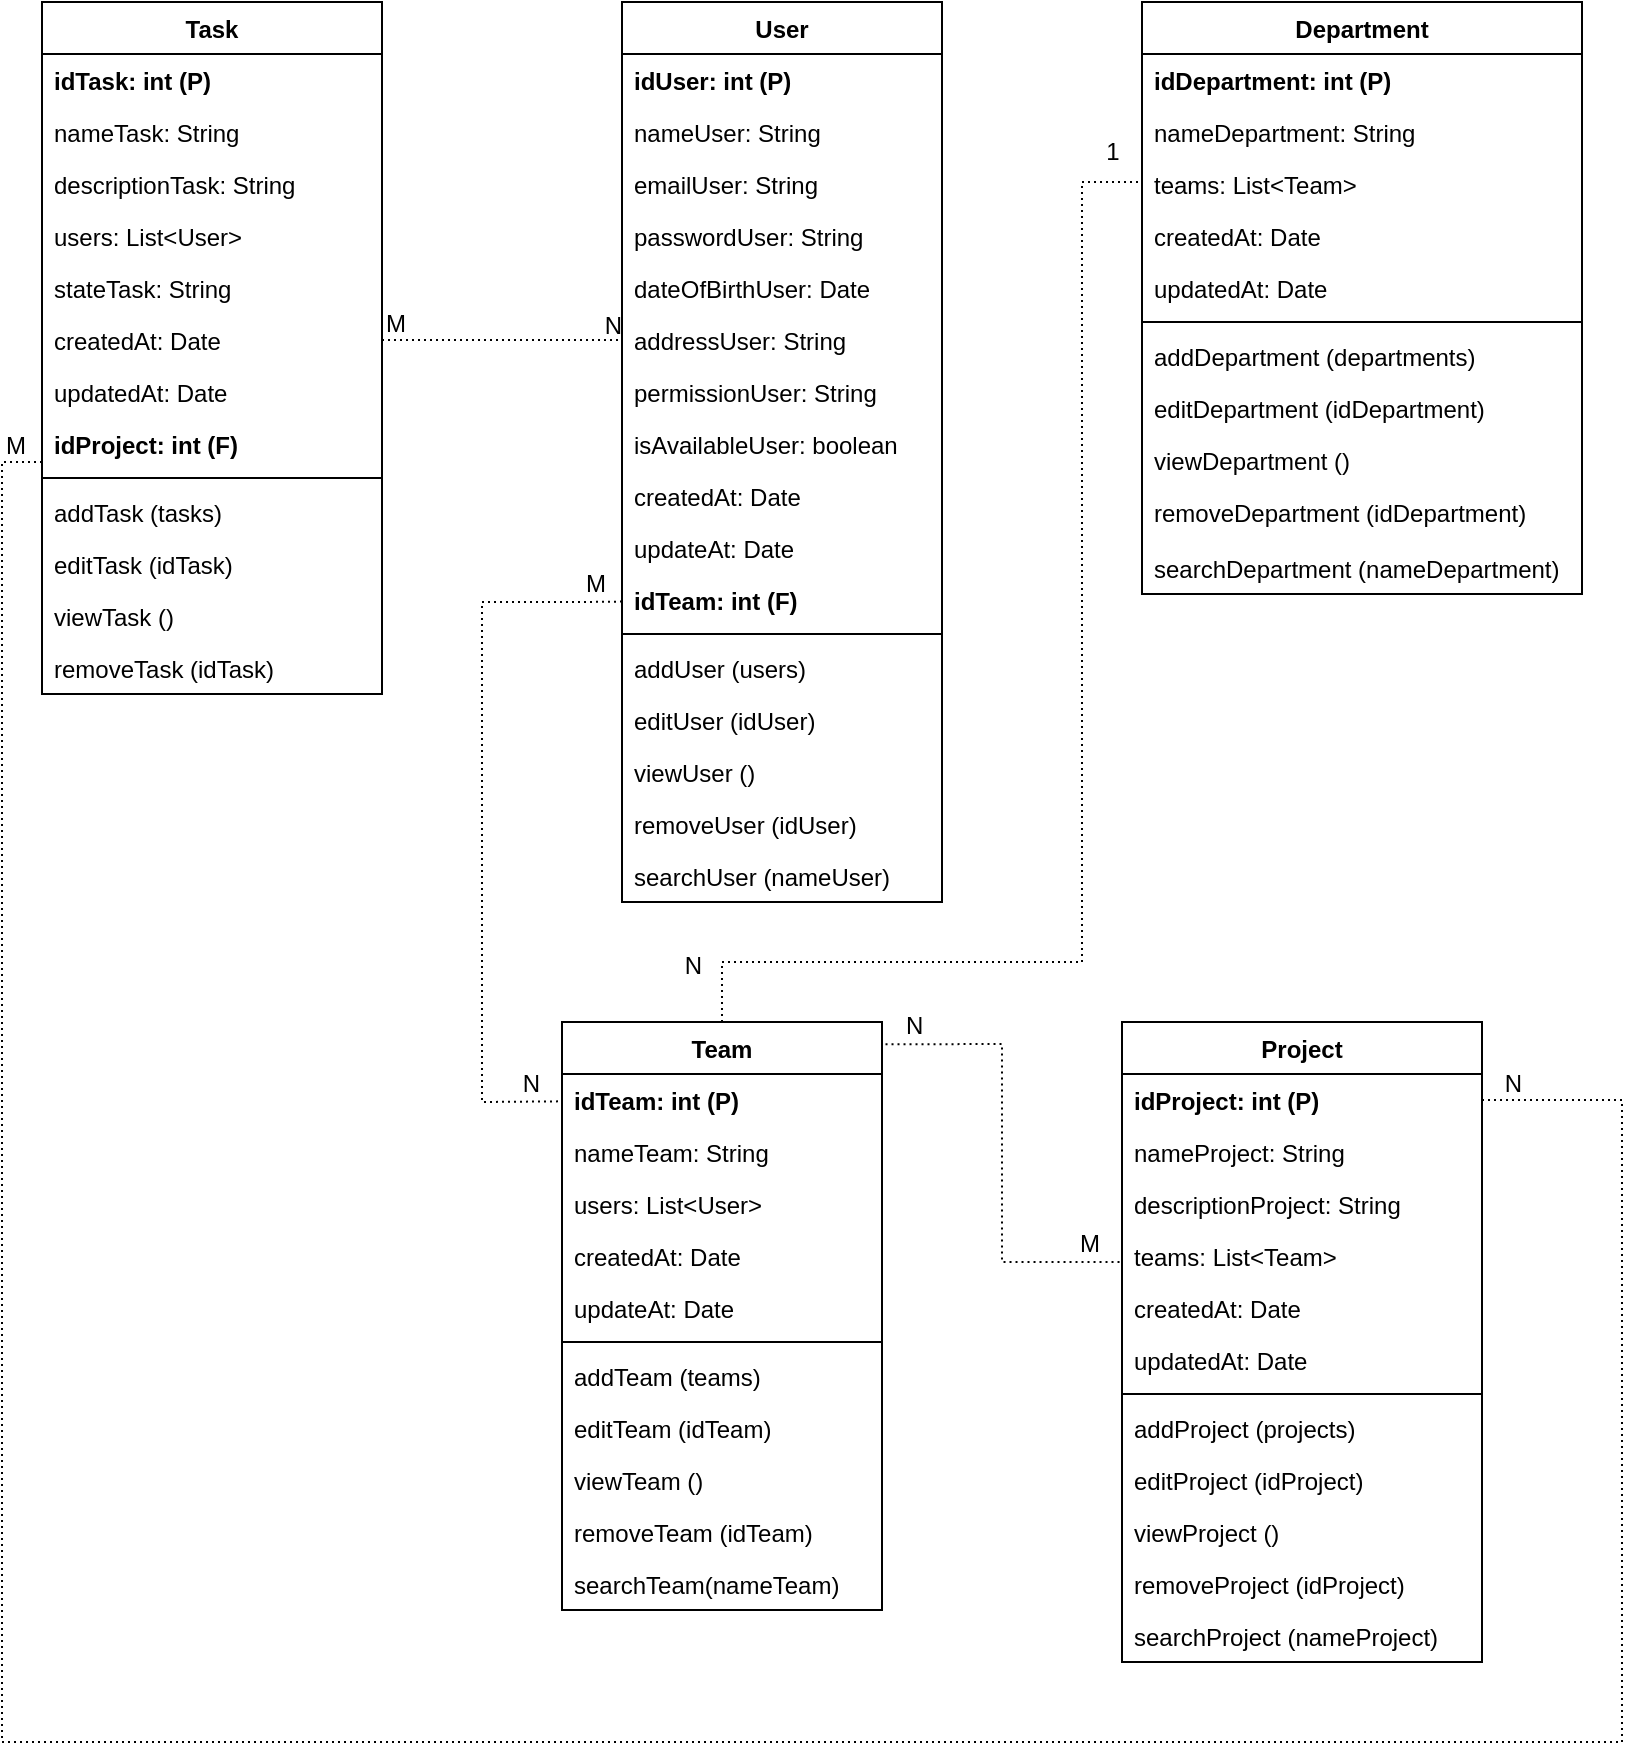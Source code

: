<mxfile version="20.6.0" type="github">
  <diagram id="CJ_vzGSdLQLVJVAroFi0" name="Page-1">
    <mxGraphModel dx="1354" dy="726" grid="1" gridSize="10" guides="1" tooltips="1" connect="1" arrows="1" fold="1" page="1" pageScale="1" pageWidth="850" pageHeight="1100" math="0" shadow="0">
      <root>
        <mxCell id="0" />
        <mxCell id="1" parent="0" />
        <mxCell id="tRV7yZB-hON7Hk8sMku1-1" value="User" style="swimlane;fontStyle=1;align=center;verticalAlign=top;childLayout=stackLayout;horizontal=1;startSize=26;horizontalStack=0;resizeParent=1;resizeParentMax=0;resizeLast=0;collapsible=1;marginBottom=0;" parent="1" vertex="1">
          <mxGeometry x="330" y="40" width="160" height="450" as="geometry">
            <mxRectangle x="300" y="360" width="70" height="30" as="alternateBounds" />
          </mxGeometry>
        </mxCell>
        <mxCell id="tRV7yZB-hON7Hk8sMku1-2" value="idUser: int (P)" style="text;strokeColor=none;fillColor=none;align=left;verticalAlign=top;spacingLeft=4;spacingRight=4;overflow=hidden;rotatable=0;points=[[0,0.5],[1,0.5]];portConstraint=eastwest;fontStyle=1" parent="tRV7yZB-hON7Hk8sMku1-1" vertex="1">
          <mxGeometry y="26" width="160" height="26" as="geometry" />
        </mxCell>
        <mxCell id="tRV7yZB-hON7Hk8sMku1-3" value="nameUser: String" style="text;strokeColor=none;fillColor=none;align=left;verticalAlign=top;spacingLeft=4;spacingRight=4;overflow=hidden;rotatable=0;points=[[0,0.5],[1,0.5]];portConstraint=eastwest;" parent="tRV7yZB-hON7Hk8sMku1-1" vertex="1">
          <mxGeometry y="52" width="160" height="26" as="geometry" />
        </mxCell>
        <mxCell id="tRV7yZB-hON7Hk8sMku1-4" value="emailUser: String" style="text;strokeColor=none;fillColor=none;align=left;verticalAlign=top;spacingLeft=4;spacingRight=4;overflow=hidden;rotatable=0;points=[[0,0.5],[1,0.5]];portConstraint=eastwest;" parent="tRV7yZB-hON7Hk8sMku1-1" vertex="1">
          <mxGeometry y="78" width="160" height="26" as="geometry" />
        </mxCell>
        <mxCell id="tRV7yZB-hON7Hk8sMku1-5" value="passwordUser: String" style="text;strokeColor=none;fillColor=none;align=left;verticalAlign=top;spacingLeft=4;spacingRight=4;overflow=hidden;rotatable=0;points=[[0,0.5],[1,0.5]];portConstraint=eastwest;" parent="tRV7yZB-hON7Hk8sMku1-1" vertex="1">
          <mxGeometry y="104" width="160" height="26" as="geometry" />
        </mxCell>
        <mxCell id="tRV7yZB-hON7Hk8sMku1-6" value="dateOfBirthUser: Date" style="text;strokeColor=none;fillColor=none;align=left;verticalAlign=top;spacingLeft=4;spacingRight=4;overflow=hidden;rotatable=0;points=[[0,0.5],[1,0.5]];portConstraint=eastwest;" parent="tRV7yZB-hON7Hk8sMku1-1" vertex="1">
          <mxGeometry y="130" width="160" height="26" as="geometry" />
        </mxCell>
        <mxCell id="tRV7yZB-hON7Hk8sMku1-7" value="addressUser: String" style="text;strokeColor=none;fillColor=none;align=left;verticalAlign=top;spacingLeft=4;spacingRight=4;overflow=hidden;rotatable=0;points=[[0,0.5],[1,0.5]];portConstraint=eastwest;" parent="tRV7yZB-hON7Hk8sMku1-1" vertex="1">
          <mxGeometry y="156" width="160" height="26" as="geometry" />
        </mxCell>
        <mxCell id="tRV7yZB-hON7Hk8sMku1-8" value="permissionUser: String" style="text;strokeColor=none;fillColor=none;align=left;verticalAlign=top;spacingLeft=4;spacingRight=4;overflow=hidden;rotatable=0;points=[[0,0.5],[1,0.5]];portConstraint=eastwest;" parent="tRV7yZB-hON7Hk8sMku1-1" vertex="1">
          <mxGeometry y="182" width="160" height="26" as="geometry" />
        </mxCell>
        <mxCell id="Hqnnb3Ocb3xU6ny9VOHv-12" value="isAvailableUser: boolean" style="text;strokeColor=none;fillColor=none;align=left;verticalAlign=top;spacingLeft=4;spacingRight=4;overflow=hidden;rotatable=0;points=[[0,0.5],[1,0.5]];portConstraint=eastwest;" vertex="1" parent="tRV7yZB-hON7Hk8sMku1-1">
          <mxGeometry y="208" width="160" height="26" as="geometry" />
        </mxCell>
        <mxCell id="tRV7yZB-hON7Hk8sMku1-9" value="createdAt: Date" style="text;strokeColor=none;fillColor=none;align=left;verticalAlign=top;spacingLeft=4;spacingRight=4;overflow=hidden;rotatable=0;points=[[0,0.5],[1,0.5]];portConstraint=eastwest;" parent="tRV7yZB-hON7Hk8sMku1-1" vertex="1">
          <mxGeometry y="234" width="160" height="26" as="geometry" />
        </mxCell>
        <mxCell id="tRV7yZB-hON7Hk8sMku1-10" value="updateAt: Date" style="text;strokeColor=none;fillColor=none;align=left;verticalAlign=top;spacingLeft=4;spacingRight=4;overflow=hidden;rotatable=0;points=[[0,0.5],[1,0.5]];portConstraint=eastwest;" parent="tRV7yZB-hON7Hk8sMku1-1" vertex="1">
          <mxGeometry y="260" width="160" height="26" as="geometry" />
        </mxCell>
        <mxCell id="Hqnnb3Ocb3xU6ny9VOHv-15" value="idTeam: int (F)" style="text;strokeColor=none;fillColor=none;align=left;verticalAlign=top;spacingLeft=4;spacingRight=4;overflow=hidden;rotatable=0;points=[[0,0.5],[1,0.5]];portConstraint=eastwest;fontStyle=1" vertex="1" parent="tRV7yZB-hON7Hk8sMku1-1">
          <mxGeometry y="286" width="160" height="26" as="geometry" />
        </mxCell>
        <mxCell id="tRV7yZB-hON7Hk8sMku1-11" value="" style="line;strokeWidth=1;fillColor=none;align=left;verticalAlign=middle;spacingTop=-1;spacingLeft=3;spacingRight=3;rotatable=0;labelPosition=right;points=[];portConstraint=eastwest;strokeColor=inherit;" parent="tRV7yZB-hON7Hk8sMku1-1" vertex="1">
          <mxGeometry y="312" width="160" height="8" as="geometry" />
        </mxCell>
        <mxCell id="tRV7yZB-hON7Hk8sMku1-12" value="addUser (users)" style="text;strokeColor=none;fillColor=none;align=left;verticalAlign=top;spacingLeft=4;spacingRight=4;overflow=hidden;rotatable=0;points=[[0,0.5],[1,0.5]];portConstraint=eastwest;" parent="tRV7yZB-hON7Hk8sMku1-1" vertex="1">
          <mxGeometry y="320" width="160" height="26" as="geometry" />
        </mxCell>
        <mxCell id="tRV7yZB-hON7Hk8sMku1-13" value="editUser (idUser)" style="text;strokeColor=none;fillColor=none;align=left;verticalAlign=top;spacingLeft=4;spacingRight=4;overflow=hidden;rotatable=0;points=[[0,0.5],[1,0.5]];portConstraint=eastwest;" parent="tRV7yZB-hON7Hk8sMku1-1" vertex="1">
          <mxGeometry y="346" width="160" height="26" as="geometry" />
        </mxCell>
        <mxCell id="tRV7yZB-hON7Hk8sMku1-15" value="viewUser ()" style="text;strokeColor=none;fillColor=none;align=left;verticalAlign=top;spacingLeft=4;spacingRight=4;overflow=hidden;rotatable=0;points=[[0,0.5],[1,0.5]];portConstraint=eastwest;" parent="tRV7yZB-hON7Hk8sMku1-1" vertex="1">
          <mxGeometry y="372" width="160" height="26" as="geometry" />
        </mxCell>
        <mxCell id="tRV7yZB-hON7Hk8sMku1-14" value="removeUser (idUser)" style="text;strokeColor=none;fillColor=none;align=left;verticalAlign=top;spacingLeft=4;spacingRight=4;overflow=hidden;rotatable=0;points=[[0,0.5],[1,0.5]];portConstraint=eastwest;" parent="tRV7yZB-hON7Hk8sMku1-1" vertex="1">
          <mxGeometry y="398" width="160" height="26" as="geometry" />
        </mxCell>
        <mxCell id="tRV7yZB-hON7Hk8sMku1-16" value="searchUser (nameUser)" style="text;strokeColor=none;fillColor=none;align=left;verticalAlign=top;spacingLeft=4;spacingRight=4;overflow=hidden;rotatable=0;points=[[0,0.5],[1,0.5]];portConstraint=eastwest;" parent="tRV7yZB-hON7Hk8sMku1-1" vertex="1">
          <mxGeometry y="424" width="160" height="26" as="geometry" />
        </mxCell>
        <mxCell id="tRV7yZB-hON7Hk8sMku1-19" value="Department" style="swimlane;fontStyle=1;align=center;verticalAlign=top;childLayout=stackLayout;horizontal=1;startSize=26;horizontalStack=0;resizeParent=1;resizeParentMax=0;resizeLast=0;collapsible=1;marginBottom=0;" parent="1" vertex="1">
          <mxGeometry x="590" y="40" width="220" height="296" as="geometry">
            <mxRectangle x="510" y="180" width="110" height="30" as="alternateBounds" />
          </mxGeometry>
        </mxCell>
        <mxCell id="tRV7yZB-hON7Hk8sMku1-20" value="idDepartment: int (P)" style="text;strokeColor=none;fillColor=none;align=left;verticalAlign=top;spacingLeft=4;spacingRight=4;overflow=hidden;rotatable=0;points=[[0,0.5],[1,0.5]];portConstraint=eastwest;fontStyle=1" parent="tRV7yZB-hON7Hk8sMku1-19" vertex="1">
          <mxGeometry y="26" width="220" height="26" as="geometry" />
        </mxCell>
        <mxCell id="tRV7yZB-hON7Hk8sMku1-21" value="nameDepartment: String" style="text;strokeColor=none;fillColor=none;align=left;verticalAlign=top;spacingLeft=4;spacingRight=4;overflow=hidden;rotatable=0;points=[[0,0.5],[1,0.5]];portConstraint=eastwest;" parent="tRV7yZB-hON7Hk8sMku1-19" vertex="1">
          <mxGeometry y="52" width="220" height="26" as="geometry" />
        </mxCell>
        <mxCell id="Hqnnb3Ocb3xU6ny9VOHv-10" value="teams: List&lt;Team&gt;" style="text;strokeColor=none;fillColor=none;align=left;verticalAlign=top;spacingLeft=4;spacingRight=4;overflow=hidden;rotatable=0;points=[[0,0.5],[1,0.5]];portConstraint=eastwest;" vertex="1" parent="tRV7yZB-hON7Hk8sMku1-19">
          <mxGeometry y="78" width="220" height="26" as="geometry" />
        </mxCell>
        <mxCell id="tRV7yZB-hON7Hk8sMku1-23" value="createdAt: Date" style="text;strokeColor=none;fillColor=none;align=left;verticalAlign=top;spacingLeft=4;spacingRight=4;overflow=hidden;rotatable=0;points=[[0,0.5],[1,0.5]];portConstraint=eastwest;" parent="tRV7yZB-hON7Hk8sMku1-19" vertex="1">
          <mxGeometry y="104" width="220" height="26" as="geometry" />
        </mxCell>
        <mxCell id="tRV7yZB-hON7Hk8sMku1-24" value="updatedAt: Date" style="text;strokeColor=none;fillColor=none;align=left;verticalAlign=top;spacingLeft=4;spacingRight=4;overflow=hidden;rotatable=0;points=[[0,0.5],[1,0.5]];portConstraint=eastwest;" parent="tRV7yZB-hON7Hk8sMku1-19" vertex="1">
          <mxGeometry y="130" width="220" height="26" as="geometry" />
        </mxCell>
        <mxCell id="tRV7yZB-hON7Hk8sMku1-25" value="" style="line;strokeWidth=1;fillColor=none;align=left;verticalAlign=middle;spacingTop=-1;spacingLeft=3;spacingRight=3;rotatable=0;labelPosition=right;points=[];portConstraint=eastwest;strokeColor=inherit;" parent="tRV7yZB-hON7Hk8sMku1-19" vertex="1">
          <mxGeometry y="156" width="220" height="8" as="geometry" />
        </mxCell>
        <mxCell id="tRV7yZB-hON7Hk8sMku1-26" value="addDepartment (departments)" style="text;strokeColor=none;fillColor=none;align=left;verticalAlign=top;spacingLeft=4;spacingRight=4;overflow=hidden;rotatable=0;points=[[0,0.5],[1,0.5]];portConstraint=eastwest;" parent="tRV7yZB-hON7Hk8sMku1-19" vertex="1">
          <mxGeometry y="164" width="220" height="26" as="geometry" />
        </mxCell>
        <mxCell id="tRV7yZB-hON7Hk8sMku1-27" value="editDepartment (idDepartment)" style="text;strokeColor=none;fillColor=none;align=left;verticalAlign=top;spacingLeft=4;spacingRight=4;overflow=hidden;rotatable=0;points=[[0,0.5],[1,0.5]];portConstraint=eastwest;" parent="tRV7yZB-hON7Hk8sMku1-19" vertex="1">
          <mxGeometry y="190" width="220" height="26" as="geometry" />
        </mxCell>
        <mxCell id="tRV7yZB-hON7Hk8sMku1-28" value="viewDepartment ()" style="text;strokeColor=none;fillColor=none;align=left;verticalAlign=top;spacingLeft=4;spacingRight=4;overflow=hidden;rotatable=0;points=[[0,0.5],[1,0.5]];portConstraint=eastwest;" parent="tRV7yZB-hON7Hk8sMku1-19" vertex="1">
          <mxGeometry y="216" width="220" height="26" as="geometry" />
        </mxCell>
        <mxCell id="tRV7yZB-hON7Hk8sMku1-29" value="removeDepartment (idDepartment)" style="text;strokeColor=none;fillColor=none;align=left;verticalAlign=top;spacingLeft=4;spacingRight=4;overflow=hidden;rotatable=0;points=[[0,0.5],[1,0.5]];portConstraint=eastwest;" parent="tRV7yZB-hON7Hk8sMku1-19" vertex="1">
          <mxGeometry y="242" width="220" height="28" as="geometry" />
        </mxCell>
        <mxCell id="tRV7yZB-hON7Hk8sMku1-30" value="searchDepartment (nameDepartment)" style="text;strokeColor=none;fillColor=none;align=left;verticalAlign=top;spacingLeft=4;spacingRight=4;overflow=hidden;rotatable=0;points=[[0,0.5],[1,0.5]];portConstraint=eastwest;" parent="tRV7yZB-hON7Hk8sMku1-19" vertex="1">
          <mxGeometry y="270" width="220" height="26" as="geometry" />
        </mxCell>
        <mxCell id="tRV7yZB-hON7Hk8sMku1-32" value="Team" style="swimlane;fontStyle=1;align=center;verticalAlign=top;childLayout=stackLayout;horizontal=1;startSize=26;horizontalStack=0;resizeParent=1;resizeParentMax=0;resizeLast=0;collapsible=1;marginBottom=0;" parent="1" vertex="1">
          <mxGeometry x="300" y="550" width="160" height="294" as="geometry">
            <mxRectangle x="90" y="180" width="70" height="30" as="alternateBounds" />
          </mxGeometry>
        </mxCell>
        <mxCell id="tRV7yZB-hON7Hk8sMku1-33" value="idTeam: int (P)" style="text;strokeColor=none;fillColor=none;align=left;verticalAlign=top;spacingLeft=4;spacingRight=4;overflow=hidden;rotatable=0;points=[[0,0.5],[1,0.5]];portConstraint=eastwest;fontStyle=1" parent="tRV7yZB-hON7Hk8sMku1-32" vertex="1">
          <mxGeometry y="26" width="160" height="26" as="geometry" />
        </mxCell>
        <mxCell id="tRV7yZB-hON7Hk8sMku1-34" value="nameTeam: String" style="text;strokeColor=none;fillColor=none;align=left;verticalAlign=top;spacingLeft=4;spacingRight=4;overflow=hidden;rotatable=0;points=[[0,0.5],[1,0.5]];portConstraint=eastwest;" parent="tRV7yZB-hON7Hk8sMku1-32" vertex="1">
          <mxGeometry y="52" width="160" height="26" as="geometry" />
        </mxCell>
        <mxCell id="tRV7yZB-hON7Hk8sMku1-35" value="users: List&lt;User&gt;" style="text;strokeColor=none;fillColor=none;align=left;verticalAlign=top;spacingLeft=4;spacingRight=4;overflow=hidden;rotatable=0;points=[[0,0.5],[1,0.5]];portConstraint=eastwest;" parent="tRV7yZB-hON7Hk8sMku1-32" vertex="1">
          <mxGeometry y="78" width="160" height="26" as="geometry" />
        </mxCell>
        <mxCell id="tRV7yZB-hON7Hk8sMku1-36" value="createdAt: Date" style="text;strokeColor=none;fillColor=none;align=left;verticalAlign=top;spacingLeft=4;spacingRight=4;overflow=hidden;rotatable=0;points=[[0,0.5],[1,0.5]];portConstraint=eastwest;" parent="tRV7yZB-hON7Hk8sMku1-32" vertex="1">
          <mxGeometry y="104" width="160" height="26" as="geometry" />
        </mxCell>
        <mxCell id="tRV7yZB-hON7Hk8sMku1-37" value="updateAt: Date" style="text;strokeColor=none;fillColor=none;align=left;verticalAlign=top;spacingLeft=4;spacingRight=4;overflow=hidden;rotatable=0;points=[[0,0.5],[1,0.5]];portConstraint=eastwest;" parent="tRV7yZB-hON7Hk8sMku1-32" vertex="1">
          <mxGeometry y="130" width="160" height="26" as="geometry" />
        </mxCell>
        <mxCell id="tRV7yZB-hON7Hk8sMku1-38" value="" style="line;strokeWidth=1;fillColor=none;align=left;verticalAlign=middle;spacingTop=-1;spacingLeft=3;spacingRight=3;rotatable=0;labelPosition=right;points=[];portConstraint=eastwest;strokeColor=inherit;" parent="tRV7yZB-hON7Hk8sMku1-32" vertex="1">
          <mxGeometry y="156" width="160" height="8" as="geometry" />
        </mxCell>
        <mxCell id="tRV7yZB-hON7Hk8sMku1-39" value="addTeam (teams)" style="text;strokeColor=none;fillColor=none;align=left;verticalAlign=top;spacingLeft=4;spacingRight=4;overflow=hidden;rotatable=0;points=[[0,0.5],[1,0.5]];portConstraint=eastwest;" parent="tRV7yZB-hON7Hk8sMku1-32" vertex="1">
          <mxGeometry y="164" width="160" height="26" as="geometry" />
        </mxCell>
        <mxCell id="tRV7yZB-hON7Hk8sMku1-40" value="editTeam (idTeam)" style="text;strokeColor=none;fillColor=none;align=left;verticalAlign=top;spacingLeft=4;spacingRight=4;overflow=hidden;rotatable=0;points=[[0,0.5],[1,0.5]];portConstraint=eastwest;" parent="tRV7yZB-hON7Hk8sMku1-32" vertex="1">
          <mxGeometry y="190" width="160" height="26" as="geometry" />
        </mxCell>
        <mxCell id="tRV7yZB-hON7Hk8sMku1-41" value="viewTeam ()" style="text;strokeColor=none;fillColor=none;align=left;verticalAlign=top;spacingLeft=4;spacingRight=4;overflow=hidden;rotatable=0;points=[[0,0.5],[1,0.5]];portConstraint=eastwest;" parent="tRV7yZB-hON7Hk8sMku1-32" vertex="1">
          <mxGeometry y="216" width="160" height="26" as="geometry" />
        </mxCell>
        <mxCell id="Hqnnb3Ocb3xU6ny9VOHv-40" value="removeTeam (idTeam)" style="text;strokeColor=none;fillColor=none;align=left;verticalAlign=top;spacingLeft=4;spacingRight=4;overflow=hidden;rotatable=0;points=[[0,0.5],[1,0.5]];portConstraint=eastwest;" vertex="1" parent="tRV7yZB-hON7Hk8sMku1-32">
          <mxGeometry y="242" width="160" height="26" as="geometry" />
        </mxCell>
        <mxCell id="tRV7yZB-hON7Hk8sMku1-42" value="searchTeam(nameTeam)" style="text;strokeColor=none;fillColor=none;align=left;verticalAlign=top;spacingLeft=4;spacingRight=4;overflow=hidden;rotatable=0;points=[[0,0.5],[1,0.5]];portConstraint=eastwest;" parent="tRV7yZB-hON7Hk8sMku1-32" vertex="1">
          <mxGeometry y="268" width="160" height="26" as="geometry" />
        </mxCell>
        <mxCell id="tRV7yZB-hON7Hk8sMku1-43" value="Task" style="swimlane;fontStyle=1;align=center;verticalAlign=top;childLayout=stackLayout;horizontal=1;startSize=26;horizontalStack=0;resizeParent=1;resizeParentMax=0;resizeLast=0;collapsible=1;marginBottom=0;" parent="1" vertex="1">
          <mxGeometry x="40" y="40" width="170" height="346" as="geometry" />
        </mxCell>
        <mxCell id="tRV7yZB-hON7Hk8sMku1-44" value="idTask: int (P)" style="text;strokeColor=none;fillColor=none;align=left;verticalAlign=top;spacingLeft=4;spacingRight=4;overflow=hidden;rotatable=0;points=[[0,0.5],[1,0.5]];portConstraint=eastwest;fontStyle=1" parent="tRV7yZB-hON7Hk8sMku1-43" vertex="1">
          <mxGeometry y="26" width="170" height="26" as="geometry" />
        </mxCell>
        <mxCell id="tRV7yZB-hON7Hk8sMku1-45" value="nameTask: String" style="text;strokeColor=none;fillColor=none;align=left;verticalAlign=top;spacingLeft=4;spacingRight=4;overflow=hidden;rotatable=0;points=[[0,0.5],[1,0.5]];portConstraint=eastwest;" parent="tRV7yZB-hON7Hk8sMku1-43" vertex="1">
          <mxGeometry y="52" width="170" height="26" as="geometry" />
        </mxCell>
        <mxCell id="tRV7yZB-hON7Hk8sMku1-46" value="descriptionTask: String" style="text;strokeColor=none;fillColor=none;align=left;verticalAlign=top;spacingLeft=4;spacingRight=4;overflow=hidden;rotatable=0;points=[[0,0.5],[1,0.5]];portConstraint=eastwest;" parent="tRV7yZB-hON7Hk8sMku1-43" vertex="1">
          <mxGeometry y="78" width="170" height="26" as="geometry" />
        </mxCell>
        <mxCell id="Hqnnb3Ocb3xU6ny9VOHv-11" value="users: List&lt;User&gt;" style="text;strokeColor=none;fillColor=none;align=left;verticalAlign=top;spacingLeft=4;spacingRight=4;overflow=hidden;rotatable=0;points=[[0,0.5],[1,0.5]];portConstraint=eastwest;" vertex="1" parent="tRV7yZB-hON7Hk8sMku1-43">
          <mxGeometry y="104" width="170" height="26" as="geometry" />
        </mxCell>
        <mxCell id="tRV7yZB-hON7Hk8sMku1-47" value="stateTask: String" style="text;strokeColor=none;fillColor=none;align=left;verticalAlign=top;spacingLeft=4;spacingRight=4;overflow=hidden;rotatable=0;points=[[0,0.5],[1,0.5]];portConstraint=eastwest;" parent="tRV7yZB-hON7Hk8sMku1-43" vertex="1">
          <mxGeometry y="130" width="170" height="26" as="geometry" />
        </mxCell>
        <mxCell id="tRV7yZB-hON7Hk8sMku1-48" value="createdAt: Date" style="text;strokeColor=none;fillColor=none;align=left;verticalAlign=top;spacingLeft=4;spacingRight=4;overflow=hidden;rotatable=0;points=[[0,0.5],[1,0.5]];portConstraint=eastwest;" parent="tRV7yZB-hON7Hk8sMku1-43" vertex="1">
          <mxGeometry y="156" width="170" height="26" as="geometry" />
        </mxCell>
        <mxCell id="tRV7yZB-hON7Hk8sMku1-49" value="updatedAt: Date" style="text;strokeColor=none;fillColor=none;align=left;verticalAlign=top;spacingLeft=4;spacingRight=4;overflow=hidden;rotatable=0;points=[[0,0.5],[1,0.5]];portConstraint=eastwest;" parent="tRV7yZB-hON7Hk8sMku1-43" vertex="1">
          <mxGeometry y="182" width="170" height="26" as="geometry" />
        </mxCell>
        <mxCell id="Hqnnb3Ocb3xU6ny9VOHv-47" value="idProject: int (F)" style="text;strokeColor=none;fillColor=none;align=left;verticalAlign=top;spacingLeft=4;spacingRight=4;overflow=hidden;rotatable=0;points=[[0,0.5],[1,0.5]];portConstraint=eastwest;fontStyle=1" vertex="1" parent="tRV7yZB-hON7Hk8sMku1-43">
          <mxGeometry y="208" width="170" height="26" as="geometry" />
        </mxCell>
        <mxCell id="tRV7yZB-hON7Hk8sMku1-50" value="" style="line;strokeWidth=1;fillColor=none;align=left;verticalAlign=middle;spacingTop=-1;spacingLeft=3;spacingRight=3;rotatable=0;labelPosition=right;points=[];portConstraint=eastwest;strokeColor=inherit;" parent="tRV7yZB-hON7Hk8sMku1-43" vertex="1">
          <mxGeometry y="234" width="170" height="8" as="geometry" />
        </mxCell>
        <mxCell id="tRV7yZB-hON7Hk8sMku1-77" value="addTask (tasks)" style="text;strokeColor=none;fillColor=none;align=left;verticalAlign=top;spacingLeft=4;spacingRight=4;overflow=hidden;rotatable=0;points=[[0,0.5],[1,0.5]];portConstraint=eastwest;" parent="tRV7yZB-hON7Hk8sMku1-43" vertex="1">
          <mxGeometry y="242" width="170" height="26" as="geometry" />
        </mxCell>
        <mxCell id="tRV7yZB-hON7Hk8sMku1-78" value="editTask (idTask)" style="text;strokeColor=none;fillColor=none;align=left;verticalAlign=top;spacingLeft=4;spacingRight=4;overflow=hidden;rotatable=0;points=[[0,0.5],[1,0.5]];portConstraint=eastwest;" parent="tRV7yZB-hON7Hk8sMku1-43" vertex="1">
          <mxGeometry y="268" width="170" height="26" as="geometry" />
        </mxCell>
        <mxCell id="tRV7yZB-hON7Hk8sMku1-80" value="viewTask ()" style="text;strokeColor=none;fillColor=none;align=left;verticalAlign=top;spacingLeft=4;spacingRight=4;overflow=hidden;rotatable=0;points=[[0,0.5],[1,0.5]];portConstraint=eastwest;" parent="tRV7yZB-hON7Hk8sMku1-43" vertex="1">
          <mxGeometry y="294" width="170" height="26" as="geometry" />
        </mxCell>
        <mxCell id="tRV7yZB-hON7Hk8sMku1-79" value="removeTask (idTask)" style="text;strokeColor=none;fillColor=none;align=left;verticalAlign=top;spacingLeft=4;spacingRight=4;overflow=hidden;rotatable=0;points=[[0,0.5],[1,0.5]];portConstraint=eastwest;" parent="tRV7yZB-hON7Hk8sMku1-43" vertex="1">
          <mxGeometry y="320" width="170" height="26" as="geometry" />
        </mxCell>
        <mxCell id="tRV7yZB-hON7Hk8sMku1-69" value="Project" style="swimlane;fontStyle=1;align=center;verticalAlign=top;childLayout=stackLayout;horizontal=1;startSize=26;horizontalStack=0;resizeParent=1;resizeParentMax=0;resizeLast=0;collapsible=1;marginBottom=0;" parent="1" vertex="1">
          <mxGeometry x="580" y="550" width="180" height="320" as="geometry" />
        </mxCell>
        <mxCell id="tRV7yZB-hON7Hk8sMku1-70" value="idProject: int (P)" style="text;strokeColor=none;fillColor=none;align=left;verticalAlign=top;spacingLeft=4;spacingRight=4;overflow=hidden;rotatable=0;points=[[0,0.5],[1,0.5]];portConstraint=eastwest;fontStyle=1" parent="tRV7yZB-hON7Hk8sMku1-69" vertex="1">
          <mxGeometry y="26" width="180" height="26" as="geometry" />
        </mxCell>
        <mxCell id="tRV7yZB-hON7Hk8sMku1-71" value="nameProject: String" style="text;strokeColor=none;fillColor=none;align=left;verticalAlign=top;spacingLeft=4;spacingRight=4;overflow=hidden;rotatable=0;points=[[0,0.5],[1,0.5]];portConstraint=eastwest;" parent="tRV7yZB-hON7Hk8sMku1-69" vertex="1">
          <mxGeometry y="52" width="180" height="26" as="geometry" />
        </mxCell>
        <mxCell id="Hqnnb3Ocb3xU6ny9VOHv-42" value="descriptionProject: String" style="text;strokeColor=none;fillColor=none;align=left;verticalAlign=top;spacingLeft=4;spacingRight=4;overflow=hidden;rotatable=0;points=[[0,0.5],[1,0.5]];portConstraint=eastwest;" vertex="1" parent="tRV7yZB-hON7Hk8sMku1-69">
          <mxGeometry y="78" width="180" height="26" as="geometry" />
        </mxCell>
        <mxCell id="tRV7yZB-hON7Hk8sMku1-72" value="teams: List&lt;Team&gt;" style="text;strokeColor=none;fillColor=none;align=left;verticalAlign=top;spacingLeft=4;spacingRight=4;overflow=hidden;rotatable=0;points=[[0,0.5],[1,0.5]];portConstraint=eastwest;" parent="tRV7yZB-hON7Hk8sMku1-69" vertex="1">
          <mxGeometry y="104" width="180" height="26" as="geometry" />
        </mxCell>
        <mxCell id="tRV7yZB-hON7Hk8sMku1-74" value="createdAt: Date" style="text;strokeColor=none;fillColor=none;align=left;verticalAlign=top;spacingLeft=4;spacingRight=4;overflow=hidden;rotatable=0;points=[[0,0.5],[1,0.5]];portConstraint=eastwest;" parent="tRV7yZB-hON7Hk8sMku1-69" vertex="1">
          <mxGeometry y="130" width="180" height="26" as="geometry" />
        </mxCell>
        <mxCell id="tRV7yZB-hON7Hk8sMku1-75" value="updatedAt: Date" style="text;strokeColor=none;fillColor=none;align=left;verticalAlign=top;spacingLeft=4;spacingRight=4;overflow=hidden;rotatable=0;points=[[0,0.5],[1,0.5]];portConstraint=eastwest;" parent="tRV7yZB-hON7Hk8sMku1-69" vertex="1">
          <mxGeometry y="156" width="180" height="26" as="geometry" />
        </mxCell>
        <mxCell id="tRV7yZB-hON7Hk8sMku1-76" value="" style="line;strokeWidth=1;fillColor=none;align=left;verticalAlign=middle;spacingTop=-1;spacingLeft=3;spacingRight=3;rotatable=0;labelPosition=right;points=[];portConstraint=eastwest;strokeColor=inherit;" parent="tRV7yZB-hON7Hk8sMku1-69" vertex="1">
          <mxGeometry y="182" width="180" height="8" as="geometry" />
        </mxCell>
        <mxCell id="tRV7yZB-hON7Hk8sMku1-51" value="addProject (projects)" style="text;strokeColor=none;fillColor=none;align=left;verticalAlign=top;spacingLeft=4;spacingRight=4;overflow=hidden;rotatable=0;points=[[0,0.5],[1,0.5]];portConstraint=eastwest;" parent="tRV7yZB-hON7Hk8sMku1-69" vertex="1">
          <mxGeometry y="190" width="180" height="26" as="geometry" />
        </mxCell>
        <mxCell id="tRV7yZB-hON7Hk8sMku1-52" value="editProject (idProject)" style="text;strokeColor=none;fillColor=none;align=left;verticalAlign=top;spacingLeft=4;spacingRight=4;overflow=hidden;rotatable=0;points=[[0,0.5],[1,0.5]];portConstraint=eastwest;" parent="tRV7yZB-hON7Hk8sMku1-69" vertex="1">
          <mxGeometry y="216" width="180" height="26" as="geometry" />
        </mxCell>
        <mxCell id="tRV7yZB-hON7Hk8sMku1-53" value="viewProject ()" style="text;strokeColor=none;fillColor=none;align=left;verticalAlign=top;spacingLeft=4;spacingRight=4;overflow=hidden;rotatable=0;points=[[0,0.5],[1,0.5]];portConstraint=eastwest;" parent="tRV7yZB-hON7Hk8sMku1-69" vertex="1">
          <mxGeometry y="242" width="180" height="26" as="geometry" />
        </mxCell>
        <mxCell id="tRV7yZB-hON7Hk8sMku1-54" value="removeProject (idProject)" style="text;strokeColor=none;fillColor=none;align=left;verticalAlign=top;spacingLeft=4;spacingRight=4;overflow=hidden;rotatable=0;points=[[0,0.5],[1,0.5]];portConstraint=eastwest;" parent="tRV7yZB-hON7Hk8sMku1-69" vertex="1">
          <mxGeometry y="268" width="180" height="26" as="geometry" />
        </mxCell>
        <mxCell id="tRV7yZB-hON7Hk8sMku1-55" value="searchProject (nameProject)" style="text;strokeColor=none;fillColor=none;align=left;verticalAlign=top;spacingLeft=4;spacingRight=4;overflow=hidden;rotatable=0;points=[[0,0.5],[1,0.5]];portConstraint=eastwest;" parent="tRV7yZB-hON7Hk8sMku1-69" vertex="1">
          <mxGeometry y="294" width="180" height="26" as="geometry" />
        </mxCell>
        <mxCell id="Hqnnb3Ocb3xU6ny9VOHv-24" value="" style="endArrow=none;html=1;rounded=0;dashed=1;dashPattern=1 2;exitX=0.5;exitY=0;exitDx=0;exitDy=0;" edge="1" parent="1" source="tRV7yZB-hON7Hk8sMku1-32">
          <mxGeometry relative="1" as="geometry">
            <mxPoint x="610" y="300" as="sourcePoint" />
            <mxPoint x="590" y="130" as="targetPoint" />
            <Array as="points">
              <mxPoint x="380" y="520" />
              <mxPoint x="560" y="520" />
              <mxPoint x="560" y="380" />
              <mxPoint x="560" y="130" />
            </Array>
          </mxGeometry>
        </mxCell>
        <mxCell id="Hqnnb3Ocb3xU6ny9VOHv-25" value="N" style="resizable=0;html=1;align=right;verticalAlign=bottom;" connectable="0" vertex="1" parent="Hqnnb3Ocb3xU6ny9VOHv-24">
          <mxGeometry x="1" relative="1" as="geometry">
            <mxPoint x="-220" y="400" as="offset" />
          </mxGeometry>
        </mxCell>
        <mxCell id="Hqnnb3Ocb3xU6ny9VOHv-26" value="" style="endArrow=none;html=1;rounded=0;dashed=1;dashPattern=1 2;" edge="1" parent="1" source="Hqnnb3Ocb3xU6ny9VOHv-15" target="tRV7yZB-hON7Hk8sMku1-33">
          <mxGeometry relative="1" as="geometry">
            <mxPoint x="560" y="120" as="sourcePoint" />
            <mxPoint x="720" y="120" as="targetPoint" />
            <Array as="points">
              <mxPoint x="310" y="340" />
              <mxPoint x="260" y="340" />
              <mxPoint x="260" y="590" />
            </Array>
          </mxGeometry>
        </mxCell>
        <mxCell id="Hqnnb3Ocb3xU6ny9VOHv-27" value="M" style="resizable=0;html=1;align=left;verticalAlign=bottom;" connectable="0" vertex="1" parent="Hqnnb3Ocb3xU6ny9VOHv-26">
          <mxGeometry x="-1" relative="1" as="geometry">
            <mxPoint x="-20" as="offset" />
          </mxGeometry>
        </mxCell>
        <mxCell id="Hqnnb3Ocb3xU6ny9VOHv-28" value="N" style="resizable=0;html=1;align=right;verticalAlign=bottom;" connectable="0" vertex="1" parent="Hqnnb3Ocb3xU6ny9VOHv-26">
          <mxGeometry x="1" relative="1" as="geometry">
            <mxPoint x="-10" as="offset" />
          </mxGeometry>
        </mxCell>
        <mxCell id="Hqnnb3Ocb3xU6ny9VOHv-29" value="" style="endArrow=none;html=1;rounded=0;dashed=1;dashPattern=1 2;entryX=0;entryY=0.5;entryDx=0;entryDy=0;" edge="1" parent="1" source="tRV7yZB-hON7Hk8sMku1-48" target="tRV7yZB-hON7Hk8sMku1-7">
          <mxGeometry relative="1" as="geometry">
            <mxPoint x="210" y="70" as="sourcePoint" />
            <mxPoint x="310" y="70" as="targetPoint" />
            <Array as="points" />
          </mxGeometry>
        </mxCell>
        <mxCell id="Hqnnb3Ocb3xU6ny9VOHv-30" value="M" style="resizable=0;html=1;align=left;verticalAlign=bottom;" connectable="0" vertex="1" parent="Hqnnb3Ocb3xU6ny9VOHv-29">
          <mxGeometry x="-1" relative="1" as="geometry" />
        </mxCell>
        <mxCell id="Hqnnb3Ocb3xU6ny9VOHv-31" value="N" style="resizable=0;html=1;align=right;verticalAlign=bottom;" connectable="0" vertex="1" parent="Hqnnb3Ocb3xU6ny9VOHv-29">
          <mxGeometry x="1" relative="1" as="geometry">
            <mxPoint y="1" as="offset" />
          </mxGeometry>
        </mxCell>
        <mxCell id="Hqnnb3Ocb3xU6ny9VOHv-32" value="1" style="text;html=1;align=center;verticalAlign=middle;resizable=0;points=[];autosize=1;strokeColor=none;fillColor=none;" vertex="1" parent="1">
          <mxGeometry x="560" y="100" width="30" height="30" as="geometry" />
        </mxCell>
        <mxCell id="Hqnnb3Ocb3xU6ny9VOHv-34" value="" style="endArrow=none;html=1;rounded=0;dashed=1;dashPattern=1 2;exitX=1.011;exitY=0.038;exitDx=0;exitDy=0;exitPerimeter=0;entryX=0.004;entryY=0.597;entryDx=0;entryDy=0;entryPerimeter=0;" edge="1" parent="1" source="tRV7yZB-hON7Hk8sMku1-32" target="tRV7yZB-hON7Hk8sMku1-72">
          <mxGeometry relative="1" as="geometry">
            <mxPoint x="520" y="339" as="sourcePoint" />
            <mxPoint x="610" y="670" as="targetPoint" />
            <Array as="points">
              <mxPoint x="520" y="561" />
              <mxPoint x="520" y="670" />
              <mxPoint x="580" y="670" />
            </Array>
          </mxGeometry>
        </mxCell>
        <mxCell id="Hqnnb3Ocb3xU6ny9VOHv-35" value="N" style="resizable=0;html=1;align=left;verticalAlign=bottom;" connectable="0" vertex="1" parent="Hqnnb3Ocb3xU6ny9VOHv-34">
          <mxGeometry x="-1" relative="1" as="geometry">
            <mxPoint x="8" y="-1" as="offset" />
          </mxGeometry>
        </mxCell>
        <mxCell id="Hqnnb3Ocb3xU6ny9VOHv-36" value="M" style="resizable=0;html=1;align=right;verticalAlign=bottom;" connectable="0" vertex="1" parent="Hqnnb3Ocb3xU6ny9VOHv-34">
          <mxGeometry x="1" relative="1" as="geometry">
            <mxPoint x="-11" as="offset" />
          </mxGeometry>
        </mxCell>
        <mxCell id="Hqnnb3Ocb3xU6ny9VOHv-48" value="" style="endArrow=none;html=1;rounded=0;dashed=1;dashPattern=1 2;entryX=1;entryY=0.5;entryDx=0;entryDy=0;" edge="1" parent="1" target="tRV7yZB-hON7Hk8sMku1-70">
          <mxGeometry relative="1" as="geometry">
            <mxPoint x="40" y="270" as="sourcePoint" />
            <mxPoint x="620" y="540" as="targetPoint" />
            <Array as="points">
              <mxPoint x="20" y="270" />
              <mxPoint x="20" y="910" />
              <mxPoint x="830" y="910" />
              <mxPoint x="830" y="589" />
            </Array>
          </mxGeometry>
        </mxCell>
        <mxCell id="Hqnnb3Ocb3xU6ny9VOHv-49" value="M" style="resizable=0;html=1;align=left;verticalAlign=bottom;" connectable="0" vertex="1" parent="Hqnnb3Ocb3xU6ny9VOHv-48">
          <mxGeometry x="-1" relative="1" as="geometry">
            <mxPoint x="-20" as="offset" />
          </mxGeometry>
        </mxCell>
        <mxCell id="Hqnnb3Ocb3xU6ny9VOHv-50" value="N" style="resizable=0;html=1;align=right;verticalAlign=bottom;" connectable="0" vertex="1" parent="Hqnnb3Ocb3xU6ny9VOHv-48">
          <mxGeometry x="1" relative="1" as="geometry">
            <mxPoint x="20" as="offset" />
          </mxGeometry>
        </mxCell>
      </root>
    </mxGraphModel>
  </diagram>
</mxfile>
